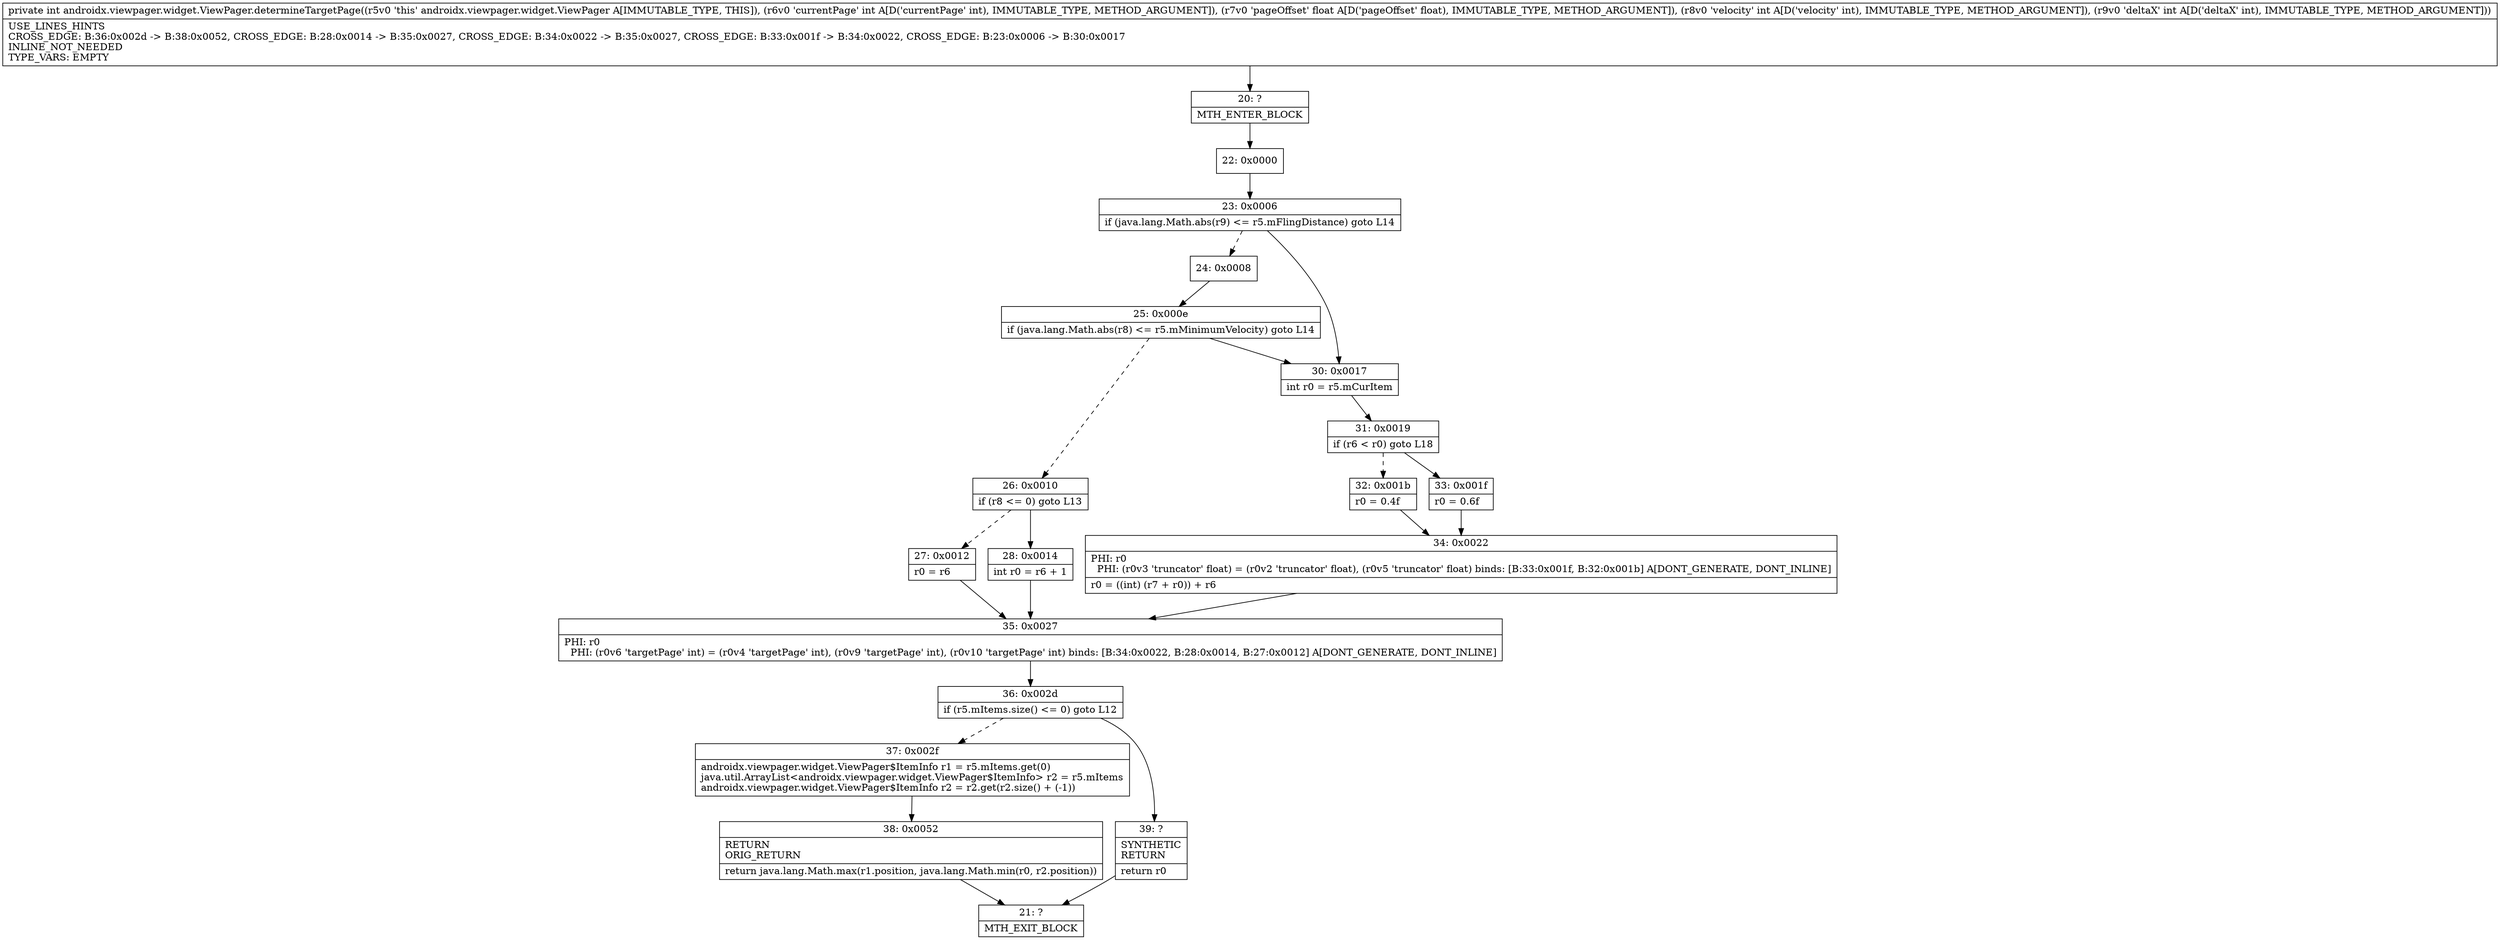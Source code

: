 digraph "CFG forandroidx.viewpager.widget.ViewPager.determineTargetPage(IFII)I" {
Node_20 [shape=record,label="{20\:\ ?|MTH_ENTER_BLOCK\l}"];
Node_22 [shape=record,label="{22\:\ 0x0000}"];
Node_23 [shape=record,label="{23\:\ 0x0006|if (java.lang.Math.abs(r9) \<= r5.mFlingDistance) goto L14\l}"];
Node_24 [shape=record,label="{24\:\ 0x0008}"];
Node_25 [shape=record,label="{25\:\ 0x000e|if (java.lang.Math.abs(r8) \<= r5.mMinimumVelocity) goto L14\l}"];
Node_26 [shape=record,label="{26\:\ 0x0010|if (r8 \<= 0) goto L13\l}"];
Node_27 [shape=record,label="{27\:\ 0x0012|r0 = r6\l}"];
Node_35 [shape=record,label="{35\:\ 0x0027|PHI: r0 \l  PHI: (r0v6 'targetPage' int) = (r0v4 'targetPage' int), (r0v9 'targetPage' int), (r0v10 'targetPage' int) binds: [B:34:0x0022, B:28:0x0014, B:27:0x0012] A[DONT_GENERATE, DONT_INLINE]\l}"];
Node_36 [shape=record,label="{36\:\ 0x002d|if (r5.mItems.size() \<= 0) goto L12\l}"];
Node_37 [shape=record,label="{37\:\ 0x002f|androidx.viewpager.widget.ViewPager$ItemInfo r1 = r5.mItems.get(0)\ljava.util.ArrayList\<androidx.viewpager.widget.ViewPager$ItemInfo\> r2 = r5.mItems\landroidx.viewpager.widget.ViewPager$ItemInfo r2 = r2.get(r2.size() + (\-1))\l}"];
Node_38 [shape=record,label="{38\:\ 0x0052|RETURN\lORIG_RETURN\l|return java.lang.Math.max(r1.position, java.lang.Math.min(r0, r2.position))\l}"];
Node_21 [shape=record,label="{21\:\ ?|MTH_EXIT_BLOCK\l}"];
Node_39 [shape=record,label="{39\:\ ?|SYNTHETIC\lRETURN\l|return r0\l}"];
Node_28 [shape=record,label="{28\:\ 0x0014|int r0 = r6 + 1\l}"];
Node_30 [shape=record,label="{30\:\ 0x0017|int r0 = r5.mCurItem\l}"];
Node_31 [shape=record,label="{31\:\ 0x0019|if (r6 \< r0) goto L18\l}"];
Node_32 [shape=record,label="{32\:\ 0x001b|r0 = 0.4f\l}"];
Node_34 [shape=record,label="{34\:\ 0x0022|PHI: r0 \l  PHI: (r0v3 'truncator' float) = (r0v2 'truncator' float), (r0v5 'truncator' float) binds: [B:33:0x001f, B:32:0x001b] A[DONT_GENERATE, DONT_INLINE]\l|r0 = ((int) (r7 + r0)) + r6\l}"];
Node_33 [shape=record,label="{33\:\ 0x001f|r0 = 0.6f\l}"];
MethodNode[shape=record,label="{private int androidx.viewpager.widget.ViewPager.determineTargetPage((r5v0 'this' androidx.viewpager.widget.ViewPager A[IMMUTABLE_TYPE, THIS]), (r6v0 'currentPage' int A[D('currentPage' int), IMMUTABLE_TYPE, METHOD_ARGUMENT]), (r7v0 'pageOffset' float A[D('pageOffset' float), IMMUTABLE_TYPE, METHOD_ARGUMENT]), (r8v0 'velocity' int A[D('velocity' int), IMMUTABLE_TYPE, METHOD_ARGUMENT]), (r9v0 'deltaX' int A[D('deltaX' int), IMMUTABLE_TYPE, METHOD_ARGUMENT]))  | USE_LINES_HINTS\lCROSS_EDGE: B:36:0x002d \-\> B:38:0x0052, CROSS_EDGE: B:28:0x0014 \-\> B:35:0x0027, CROSS_EDGE: B:34:0x0022 \-\> B:35:0x0027, CROSS_EDGE: B:33:0x001f \-\> B:34:0x0022, CROSS_EDGE: B:23:0x0006 \-\> B:30:0x0017\lINLINE_NOT_NEEDED\lTYPE_VARS: EMPTY\l}"];
MethodNode -> Node_20;Node_20 -> Node_22;
Node_22 -> Node_23;
Node_23 -> Node_24[style=dashed];
Node_23 -> Node_30;
Node_24 -> Node_25;
Node_25 -> Node_26[style=dashed];
Node_25 -> Node_30;
Node_26 -> Node_27[style=dashed];
Node_26 -> Node_28;
Node_27 -> Node_35;
Node_35 -> Node_36;
Node_36 -> Node_37[style=dashed];
Node_36 -> Node_39;
Node_37 -> Node_38;
Node_38 -> Node_21;
Node_39 -> Node_21;
Node_28 -> Node_35;
Node_30 -> Node_31;
Node_31 -> Node_32[style=dashed];
Node_31 -> Node_33;
Node_32 -> Node_34;
Node_34 -> Node_35;
Node_33 -> Node_34;
}

